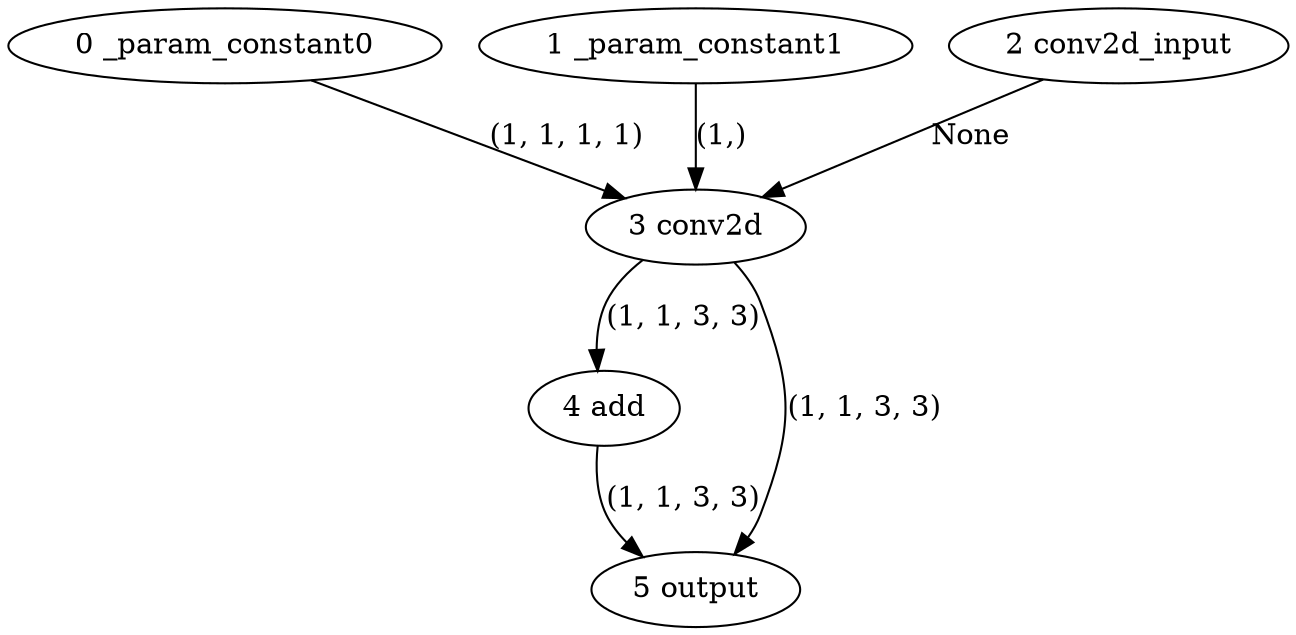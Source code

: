 strict digraph  {
"0 _param_constant0" [id=0, type=get_attr];
"1 _param_constant1" [id=1, type=get_attr];
"2 conv2d_input" [id=2, type=input];
"3 conv2d" [id=3, type=conv2d];
"4 add" [id=4, type=add];
"5 output" [id=5, type=output];
"0 _param_constant0" -> "3 conv2d"  [label="(1, 1, 1, 1)", style=solid];
"1 _param_constant1" -> "3 conv2d"  [label="(1,)", style=solid];
"2 conv2d_input" -> "3 conv2d"  [label=None, style=solid];
"3 conv2d" -> "4 add"  [label="(1, 1, 3, 3)", style=solid];
"3 conv2d" -> "5 output"  [label="(1, 1, 3, 3)", style=solid];
"4 add" -> "5 output"  [label="(1, 1, 3, 3)", style=solid];
}
